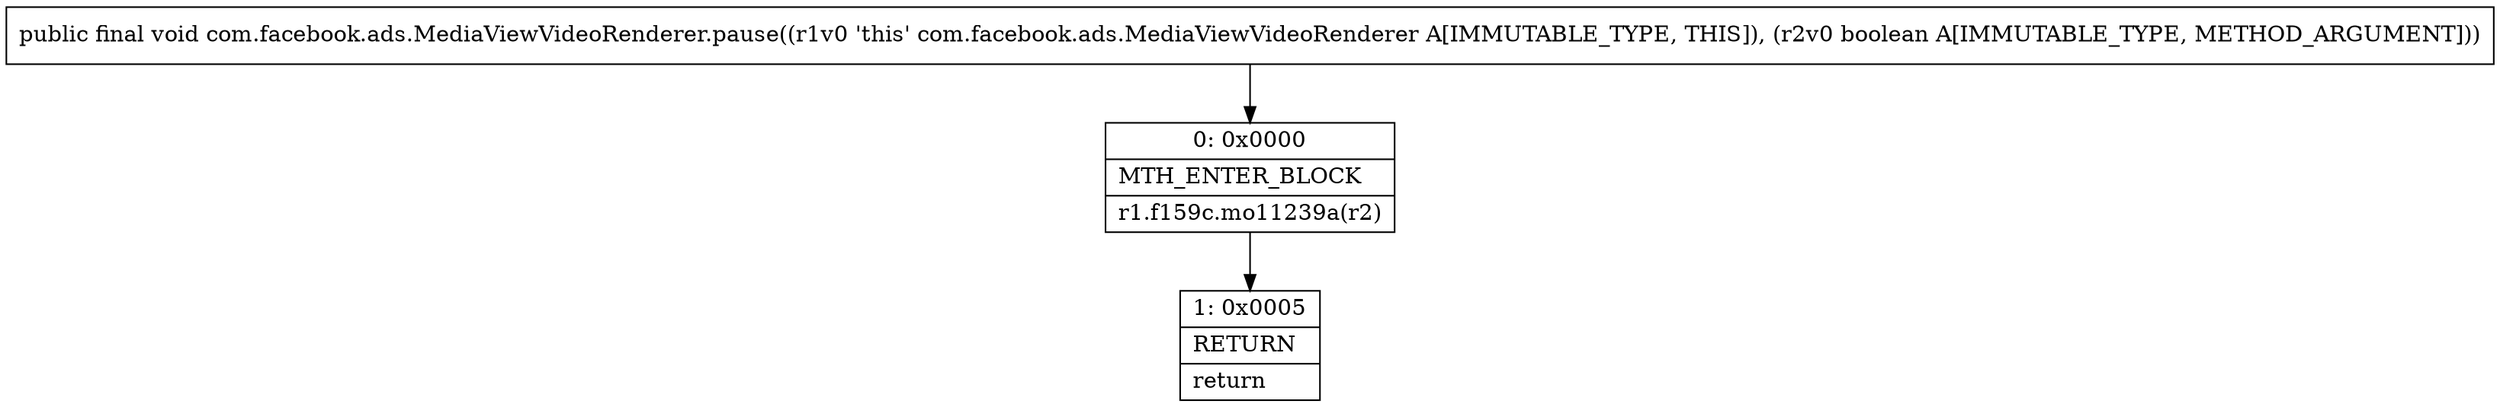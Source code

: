 digraph "CFG forcom.facebook.ads.MediaViewVideoRenderer.pause(Z)V" {
Node_0 [shape=record,label="{0\:\ 0x0000|MTH_ENTER_BLOCK\l|r1.f159c.mo11239a(r2)\l}"];
Node_1 [shape=record,label="{1\:\ 0x0005|RETURN\l|return\l}"];
MethodNode[shape=record,label="{public final void com.facebook.ads.MediaViewVideoRenderer.pause((r1v0 'this' com.facebook.ads.MediaViewVideoRenderer A[IMMUTABLE_TYPE, THIS]), (r2v0 boolean A[IMMUTABLE_TYPE, METHOD_ARGUMENT])) }"];
MethodNode -> Node_0;
Node_0 -> Node_1;
}

